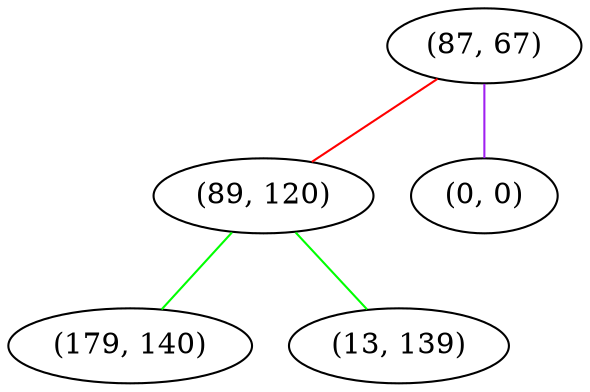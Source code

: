 graph "" {
"(87, 67)";
"(89, 120)";
"(0, 0)";
"(179, 140)";
"(13, 139)";
"(87, 67)" -- "(89, 120)"  [color=red, key=0, weight=1];
"(87, 67)" -- "(0, 0)"  [color=purple, key=0, weight=4];
"(89, 120)" -- "(179, 140)"  [color=green, key=0, weight=2];
"(89, 120)" -- "(13, 139)"  [color=green, key=0, weight=2];
}

